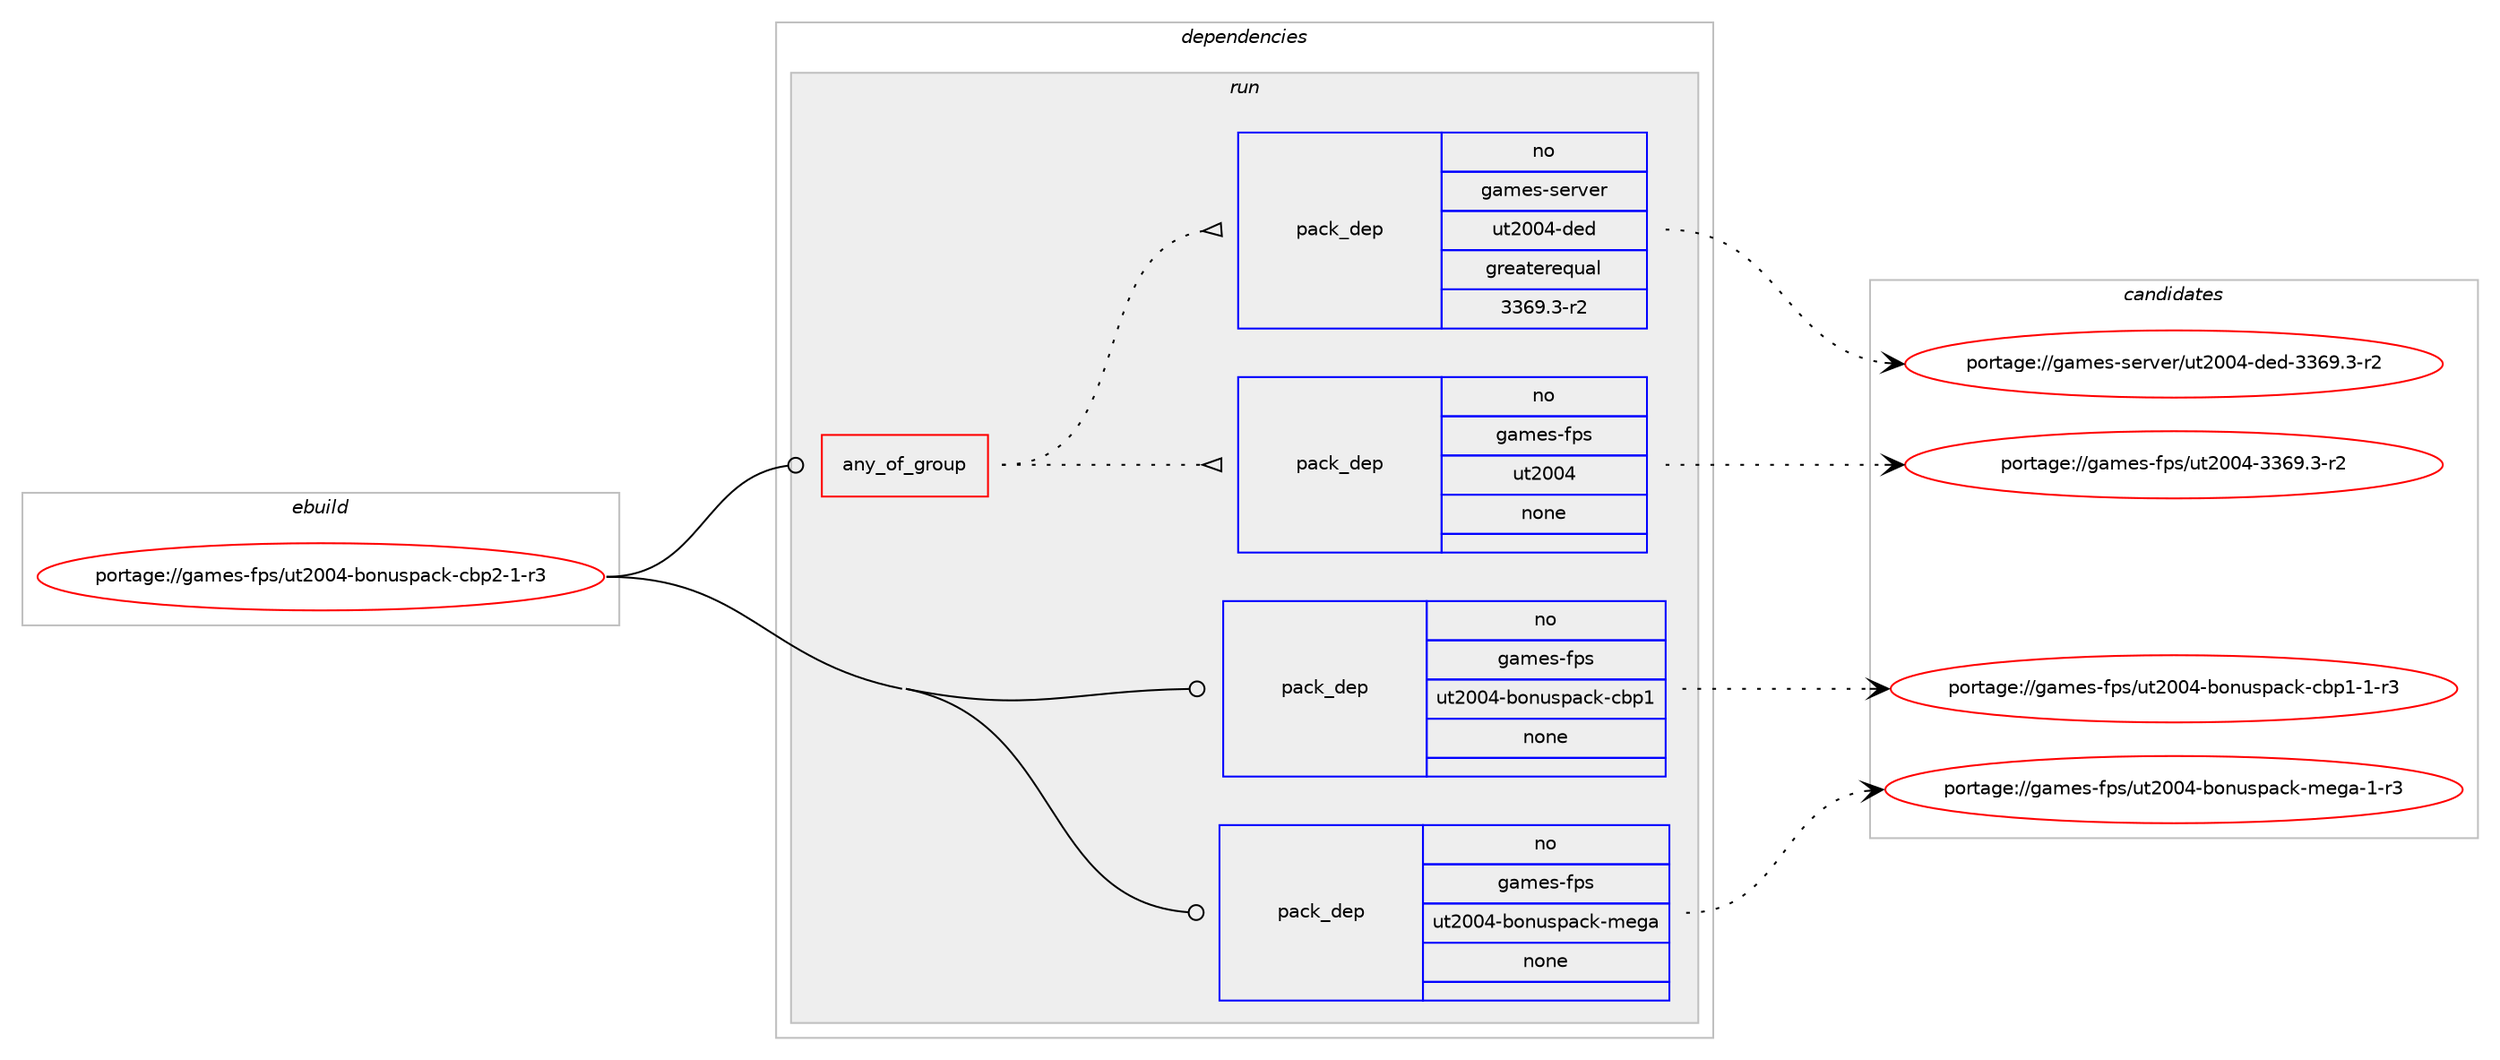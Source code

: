digraph prolog {

# *************
# Graph options
# *************

newrank=true;
concentrate=true;
compound=true;
graph [rankdir=LR,fontname=Helvetica,fontsize=10,ranksep=1.5];#, ranksep=2.5, nodesep=0.2];
edge  [arrowhead=vee];
node  [fontname=Helvetica,fontsize=10];

# **********
# The ebuild
# **********

subgraph cluster_leftcol {
color=gray;
rank=same;
label=<<i>ebuild</i>>;
id [label="portage://games-fps/ut2004-bonuspack-cbp2-1-r3", color=red, width=4, href="../games-fps/ut2004-bonuspack-cbp2-1-r3.svg"];
}

# ****************
# The dependencies
# ****************

subgraph cluster_midcol {
color=gray;
label=<<i>dependencies</i>>;
subgraph cluster_compile {
fillcolor="#eeeeee";
style=filled;
label=<<i>compile</i>>;
}
subgraph cluster_compileandrun {
fillcolor="#eeeeee";
style=filled;
label=<<i>compile and run</i>>;
}
subgraph cluster_run {
fillcolor="#eeeeee";
style=filled;
label=<<i>run</i>>;
subgraph any3901 {
dependency273783 [label=<<TABLE BORDER="0" CELLBORDER="1" CELLSPACING="0" CELLPADDING="4"><TR><TD CELLPADDING="10">any_of_group</TD></TR></TABLE>>, shape=none, color=red];subgraph pack196414 {
dependency273784 [label=<<TABLE BORDER="0" CELLBORDER="1" CELLSPACING="0" CELLPADDING="4" WIDTH="220"><TR><TD ROWSPAN="6" CELLPADDING="30">pack_dep</TD></TR><TR><TD WIDTH="110">no</TD></TR><TR><TD>games-fps</TD></TR><TR><TD>ut2004</TD></TR><TR><TD>none</TD></TR><TR><TD></TD></TR></TABLE>>, shape=none, color=blue];
}
dependency273783:e -> dependency273784:w [weight=20,style="dotted",arrowhead="oinv"];
subgraph pack196415 {
dependency273785 [label=<<TABLE BORDER="0" CELLBORDER="1" CELLSPACING="0" CELLPADDING="4" WIDTH="220"><TR><TD ROWSPAN="6" CELLPADDING="30">pack_dep</TD></TR><TR><TD WIDTH="110">no</TD></TR><TR><TD>games-server</TD></TR><TR><TD>ut2004-ded</TD></TR><TR><TD>greaterequal</TD></TR><TR><TD>3369.3-r2</TD></TR></TABLE>>, shape=none, color=blue];
}
dependency273783:e -> dependency273785:w [weight=20,style="dotted",arrowhead="oinv"];
}
id:e -> dependency273783:w [weight=20,style="solid",arrowhead="odot"];
subgraph pack196416 {
dependency273786 [label=<<TABLE BORDER="0" CELLBORDER="1" CELLSPACING="0" CELLPADDING="4" WIDTH="220"><TR><TD ROWSPAN="6" CELLPADDING="30">pack_dep</TD></TR><TR><TD WIDTH="110">no</TD></TR><TR><TD>games-fps</TD></TR><TR><TD>ut2004-bonuspack-cbp1</TD></TR><TR><TD>none</TD></TR><TR><TD></TD></TR></TABLE>>, shape=none, color=blue];
}
id:e -> dependency273786:w [weight=20,style="solid",arrowhead="odot"];
subgraph pack196417 {
dependency273787 [label=<<TABLE BORDER="0" CELLBORDER="1" CELLSPACING="0" CELLPADDING="4" WIDTH="220"><TR><TD ROWSPAN="6" CELLPADDING="30">pack_dep</TD></TR><TR><TD WIDTH="110">no</TD></TR><TR><TD>games-fps</TD></TR><TR><TD>ut2004-bonuspack-mega</TD></TR><TR><TD>none</TD></TR><TR><TD></TD></TR></TABLE>>, shape=none, color=blue];
}
id:e -> dependency273787:w [weight=20,style="solid",arrowhead="odot"];
}
}

# **************
# The candidates
# **************

subgraph cluster_choices {
rank=same;
color=gray;
label=<<i>candidates</i>>;

subgraph choice196414 {
color=black;
nodesep=1;
choiceportage10397109101115451021121154711711650484852455151545746514511450 [label="portage://games-fps/ut2004-3369.3-r2", color=red, width=4,href="../games-fps/ut2004-3369.3-r2.svg"];
dependency273784:e -> choiceportage10397109101115451021121154711711650484852455151545746514511450:w [style=dotted,weight="100"];
}
subgraph choice196415 {
color=black;
nodesep=1;
choiceportage1039710910111545115101114118101114471171165048485245100101100455151545746514511450 [label="portage://games-server/ut2004-ded-3369.3-r2", color=red, width=4,href="../games-server/ut2004-ded-3369.3-r2.svg"];
dependency273785:e -> choiceportage1039710910111545115101114118101114471171165048485245100101100455151545746514511450:w [style=dotted,weight="100"];
}
subgraph choice196416 {
color=black;
nodesep=1;
choiceportage10397109101115451021121154711711650484852459811111011711511297991074599981124945494511451 [label="portage://games-fps/ut2004-bonuspack-cbp1-1-r3", color=red, width=4,href="../games-fps/ut2004-bonuspack-cbp1-1-r3.svg"];
dependency273786:e -> choiceportage10397109101115451021121154711711650484852459811111011711511297991074599981124945494511451:w [style=dotted,weight="100"];
}
subgraph choice196417 {
color=black;
nodesep=1;
choiceportage1039710910111545102112115471171165048485245981111101171151129799107451091011039745494511451 [label="portage://games-fps/ut2004-bonuspack-mega-1-r3", color=red, width=4,href="../games-fps/ut2004-bonuspack-mega-1-r3.svg"];
dependency273787:e -> choiceportage1039710910111545102112115471171165048485245981111101171151129799107451091011039745494511451:w [style=dotted,weight="100"];
}
}

}

